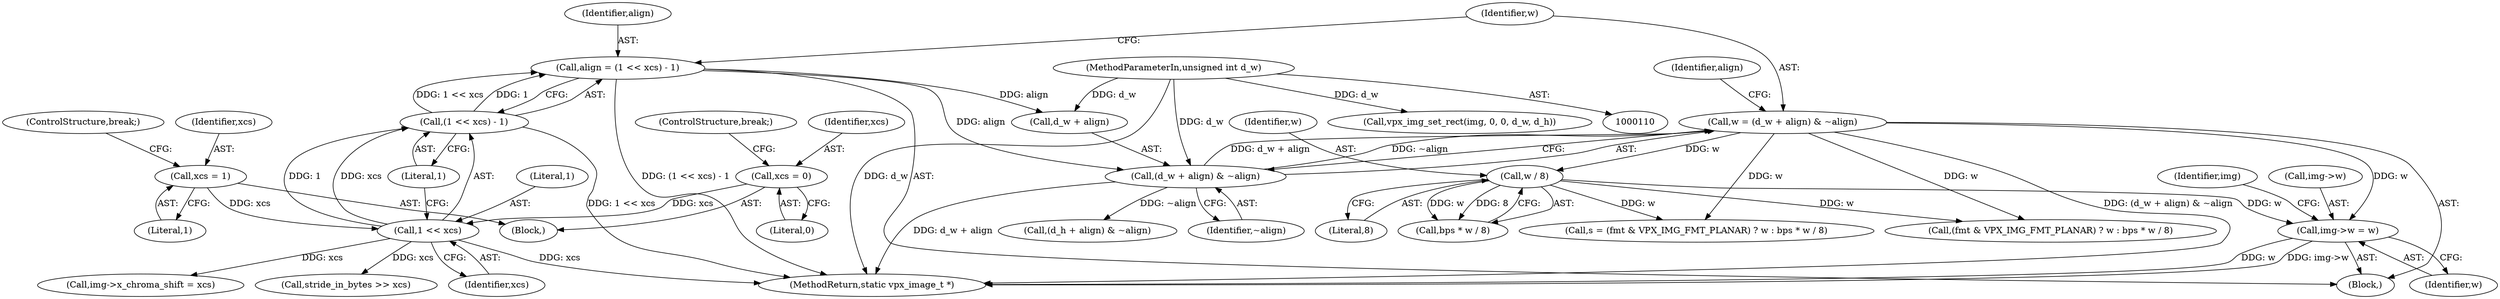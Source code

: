 digraph "0_Android_55cd1dd7c8d0a3de907d22e0f12718733f4e41d9@pointer" {
"1000423" [label="(Call,img->w = w)"];
"1000266" [label="(Call,w = (d_w + align) & ~align)"];
"1000268" [label="(Call,(d_w + align) & ~align)"];
"1000113" [label="(MethodParameterIn,unsigned int d_w)"];
"1000259" [label="(Call,align = (1 << xcs) - 1)"];
"1000261" [label="(Call,(1 << xcs) - 1)"];
"1000262" [label="(Call,1 << xcs)"];
"1000236" [label="(Call,xcs = 0)"];
"1000231" [label="(Call,xcs = 1)"];
"1000296" [label="(Call,w / 8)"];
"1000239" [label="(ControlStructure,break;)"];
"1000272" [label="(Identifier,~align)"];
"1000294" [label="(Call,bps * w / 8)"];
"1000287" [label="(Call,s = (fmt & VPX_IMG_FMT_PLANAR) ? w : bps * w / 8)"];
"1000259" [label="(Call,align = (1 << xcs) - 1)"];
"1000266" [label="(Call,w = (d_w + align) & ~align)"];
"1000237" [label="(Identifier,xcs)"];
"1000261" [label="(Call,(1 << xcs) - 1)"];
"1000263" [label="(Literal,1)"];
"1000233" [label="(Literal,1)"];
"1000262" [label="(Call,1 << xcs)"];
"1000430" [label="(Identifier,img)"];
"1000289" [label="(Call,(fmt & VPX_IMG_FMT_PLANAR) ? w : bps * w / 8)"];
"1000113" [label="(MethodParameterIn,unsigned int d_w)"];
"1000478" [label="(Call,vpx_img_set_rect(img, 0, 0, d_w, d_h))"];
"1000232" [label="(Identifier,xcs)"];
"1000424" [label="(Call,img->w)"];
"1000282" [label="(Call,(d_h + align) & ~align)"];
"1000267" [label="(Identifier,w)"];
"1000264" [label="(Identifier,xcs)"];
"1000118" [label="(Block,)"];
"1000433" [label="(Call,img->x_chroma_shift = xcs)"];
"1000491" [label="(MethodReturn,static vpx_image_t *)"];
"1000238" [label="(Literal,0)"];
"1000473" [label="(Call,stride_in_bytes >> xcs)"];
"1000236" [label="(Call,xcs = 0)"];
"1000231" [label="(Call,xcs = 1)"];
"1000269" [label="(Call,d_w + align)"];
"1000296" [label="(Call,w / 8)"];
"1000274" [label="(Identifier,align)"];
"1000427" [label="(Identifier,w)"];
"1000223" [label="(Block,)"];
"1000423" [label="(Call,img->w = w)"];
"1000298" [label="(Literal,8)"];
"1000297" [label="(Identifier,w)"];
"1000260" [label="(Identifier,align)"];
"1000234" [label="(ControlStructure,break;)"];
"1000265" [label="(Literal,1)"];
"1000268" [label="(Call,(d_w + align) & ~align)"];
"1000423" -> "1000118"  [label="AST: "];
"1000423" -> "1000427"  [label="CFG: "];
"1000424" -> "1000423"  [label="AST: "];
"1000427" -> "1000423"  [label="AST: "];
"1000430" -> "1000423"  [label="CFG: "];
"1000423" -> "1000491"  [label="DDG: w"];
"1000423" -> "1000491"  [label="DDG: img->w"];
"1000266" -> "1000423"  [label="DDG: w"];
"1000296" -> "1000423"  [label="DDG: w"];
"1000266" -> "1000118"  [label="AST: "];
"1000266" -> "1000268"  [label="CFG: "];
"1000267" -> "1000266"  [label="AST: "];
"1000268" -> "1000266"  [label="AST: "];
"1000274" -> "1000266"  [label="CFG: "];
"1000266" -> "1000491"  [label="DDG: (d_w + align) & ~align"];
"1000268" -> "1000266"  [label="DDG: d_w + align"];
"1000268" -> "1000266"  [label="DDG: ~align"];
"1000266" -> "1000287"  [label="DDG: w"];
"1000266" -> "1000289"  [label="DDG: w"];
"1000266" -> "1000296"  [label="DDG: w"];
"1000268" -> "1000272"  [label="CFG: "];
"1000269" -> "1000268"  [label="AST: "];
"1000272" -> "1000268"  [label="AST: "];
"1000268" -> "1000491"  [label="DDG: d_w + align"];
"1000113" -> "1000268"  [label="DDG: d_w"];
"1000259" -> "1000268"  [label="DDG: align"];
"1000268" -> "1000282"  [label="DDG: ~align"];
"1000113" -> "1000110"  [label="AST: "];
"1000113" -> "1000491"  [label="DDG: d_w"];
"1000113" -> "1000269"  [label="DDG: d_w"];
"1000113" -> "1000478"  [label="DDG: d_w"];
"1000259" -> "1000118"  [label="AST: "];
"1000259" -> "1000261"  [label="CFG: "];
"1000260" -> "1000259"  [label="AST: "];
"1000261" -> "1000259"  [label="AST: "];
"1000267" -> "1000259"  [label="CFG: "];
"1000259" -> "1000491"  [label="DDG: (1 << xcs) - 1"];
"1000261" -> "1000259"  [label="DDG: 1 << xcs"];
"1000261" -> "1000259"  [label="DDG: 1"];
"1000259" -> "1000269"  [label="DDG: align"];
"1000261" -> "1000265"  [label="CFG: "];
"1000262" -> "1000261"  [label="AST: "];
"1000265" -> "1000261"  [label="AST: "];
"1000261" -> "1000491"  [label="DDG: 1 << xcs"];
"1000262" -> "1000261"  [label="DDG: 1"];
"1000262" -> "1000261"  [label="DDG: xcs"];
"1000262" -> "1000264"  [label="CFG: "];
"1000263" -> "1000262"  [label="AST: "];
"1000264" -> "1000262"  [label="AST: "];
"1000265" -> "1000262"  [label="CFG: "];
"1000262" -> "1000491"  [label="DDG: xcs"];
"1000236" -> "1000262"  [label="DDG: xcs"];
"1000231" -> "1000262"  [label="DDG: xcs"];
"1000262" -> "1000433"  [label="DDG: xcs"];
"1000262" -> "1000473"  [label="DDG: xcs"];
"1000236" -> "1000223"  [label="AST: "];
"1000236" -> "1000238"  [label="CFG: "];
"1000237" -> "1000236"  [label="AST: "];
"1000238" -> "1000236"  [label="AST: "];
"1000239" -> "1000236"  [label="CFG: "];
"1000231" -> "1000223"  [label="AST: "];
"1000231" -> "1000233"  [label="CFG: "];
"1000232" -> "1000231"  [label="AST: "];
"1000233" -> "1000231"  [label="AST: "];
"1000234" -> "1000231"  [label="CFG: "];
"1000296" -> "1000294"  [label="AST: "];
"1000296" -> "1000298"  [label="CFG: "];
"1000297" -> "1000296"  [label="AST: "];
"1000298" -> "1000296"  [label="AST: "];
"1000294" -> "1000296"  [label="CFG: "];
"1000296" -> "1000287"  [label="DDG: w"];
"1000296" -> "1000289"  [label="DDG: w"];
"1000296" -> "1000294"  [label="DDG: w"];
"1000296" -> "1000294"  [label="DDG: 8"];
}
